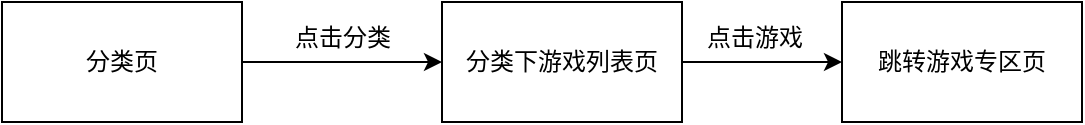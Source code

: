 <mxfile version="12.8.5" type="device"><diagram id="-1zwvlcb4vE9fxoO73gL" name="第 1 页"><mxGraphModel dx="1209" dy="715" grid="1" gridSize="10" guides="1" tooltips="1" connect="1" arrows="1" fold="1" page="1" pageScale="1" pageWidth="827" pageHeight="1169" math="0" shadow="0"><root><mxCell id="0"/><mxCell id="1" parent="0"/><mxCell id="Y3W4Z0UA6RMeWz5eCiGg-3" value="" style="edgeStyle=orthogonalEdgeStyle;rounded=0;orthogonalLoop=1;jettySize=auto;html=1;" edge="1" parent="1" source="Y3W4Z0UA6RMeWz5eCiGg-1" target="Y3W4Z0UA6RMeWz5eCiGg-2"><mxGeometry relative="1" as="geometry"/></mxCell><mxCell id="Y3W4Z0UA6RMeWz5eCiGg-1" value="分类页" style="rounded=0;whiteSpace=wrap;html=1;" vertex="1" parent="1"><mxGeometry x="100" y="150" width="120" height="60" as="geometry"/></mxCell><mxCell id="Y3W4Z0UA6RMeWz5eCiGg-6" value="" style="edgeStyle=orthogonalEdgeStyle;rounded=0;orthogonalLoop=1;jettySize=auto;html=1;" edge="1" parent="1" source="Y3W4Z0UA6RMeWz5eCiGg-2" target="Y3W4Z0UA6RMeWz5eCiGg-5"><mxGeometry relative="1" as="geometry"/></mxCell><mxCell id="Y3W4Z0UA6RMeWz5eCiGg-2" value="分类下游戏列表页" style="rounded=0;whiteSpace=wrap;html=1;" vertex="1" parent="1"><mxGeometry x="320" y="150" width="120" height="60" as="geometry"/></mxCell><mxCell id="Y3W4Z0UA6RMeWz5eCiGg-5" value="跳转游戏专区页" style="rounded=0;whiteSpace=wrap;html=1;" vertex="1" parent="1"><mxGeometry x="520" y="150" width="120" height="60" as="geometry"/></mxCell><mxCell id="Y3W4Z0UA6RMeWz5eCiGg-4" value="点击分类" style="text;html=1;align=center;verticalAlign=middle;resizable=0;points=[];autosize=1;" vertex="1" parent="1"><mxGeometry x="240" y="158" width="60" height="20" as="geometry"/></mxCell><mxCell id="Y3W4Z0UA6RMeWz5eCiGg-7" value="点击游戏" style="text;html=1;align=center;verticalAlign=middle;resizable=0;points=[];autosize=1;" vertex="1" parent="1"><mxGeometry x="446" y="158" width="60" height="20" as="geometry"/></mxCell></root></mxGraphModel></diagram></mxfile>